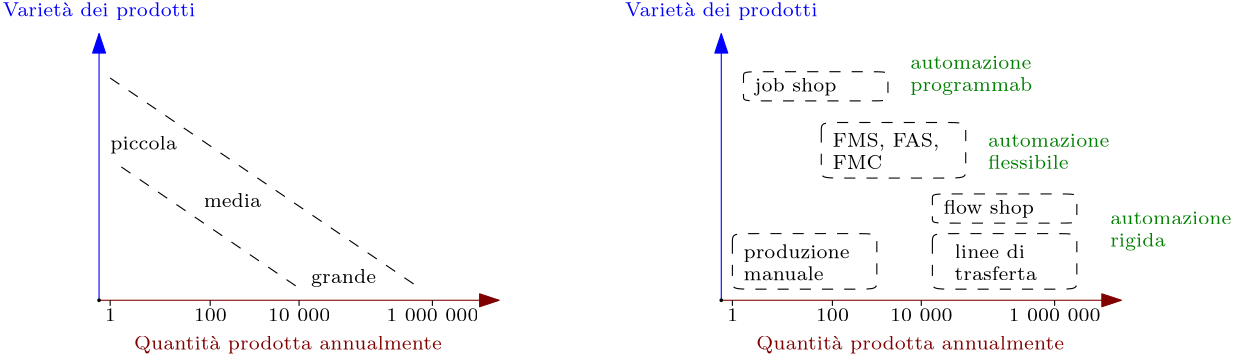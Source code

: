 <?xml version="1.0"?>
<!DOCTYPE ipe SYSTEM "ipe.dtd">
<ipe version="70218" creator="Ipe 7.2.28">
<info created="D:20241010150703" modified="D:20241010151724"/>
<ipestyle name="basic">
<symbol name="arrow/arc(spx)">
<path stroke="sym-stroke" fill="sym-stroke" pen="sym-pen">
0 0 m
-1 0.333 l
-1 -0.333 l
h
</path>
</symbol>
<symbol name="arrow/farc(spx)">
<path stroke="sym-stroke" fill="white" pen="sym-pen">
0 0 m
-1 0.333 l
-1 -0.333 l
h
</path>
</symbol>
<symbol name="arrow/ptarc(spx)">
<path stroke="sym-stroke" fill="sym-stroke" pen="sym-pen">
0 0 m
-1 0.333 l
-0.8 0 l
-1 -0.333 l
h
</path>
</symbol>
<symbol name="arrow/fptarc(spx)">
<path stroke="sym-stroke" fill="white" pen="sym-pen">
0 0 m
-1 0.333 l
-0.8 0 l
-1 -0.333 l
h
</path>
</symbol>
<symbol name="mark/circle(sx)" transformations="translations">
<path fill="sym-stroke">
0.6 0 0 0.6 0 0 e
0.4 0 0 0.4 0 0 e
</path>
</symbol>
<symbol name="mark/disk(sx)" transformations="translations">
<path fill="sym-stroke">
0.6 0 0 0.6 0 0 e
</path>
</symbol>
<symbol name="mark/fdisk(sfx)" transformations="translations">
<group>
<path fill="sym-fill">
0.5 0 0 0.5 0 0 e
</path>
<path fill="sym-stroke" fillrule="eofill">
0.6 0 0 0.6 0 0 e
0.4 0 0 0.4 0 0 e
</path>
</group>
</symbol>
<symbol name="mark/box(sx)" transformations="translations">
<path fill="sym-stroke" fillrule="eofill">
-0.6 -0.6 m
0.6 -0.6 l
0.6 0.6 l
-0.6 0.6 l
h
-0.4 -0.4 m
0.4 -0.4 l
0.4 0.4 l
-0.4 0.4 l
h
</path>
</symbol>
<symbol name="mark/square(sx)" transformations="translations">
<path fill="sym-stroke">
-0.6 -0.6 m
0.6 -0.6 l
0.6 0.6 l
-0.6 0.6 l
h
</path>
</symbol>
<symbol name="mark/fsquare(sfx)" transformations="translations">
<group>
<path fill="sym-fill">
-0.5 -0.5 m
0.5 -0.5 l
0.5 0.5 l
-0.5 0.5 l
h
</path>
<path fill="sym-stroke" fillrule="eofill">
-0.6 -0.6 m
0.6 -0.6 l
0.6 0.6 l
-0.6 0.6 l
h
-0.4 -0.4 m
0.4 -0.4 l
0.4 0.4 l
-0.4 0.4 l
h
</path>
</group>
</symbol>
<symbol name="mark/cross(sx)" transformations="translations">
<group>
<path fill="sym-stroke">
-0.43 -0.57 m
0.57 0.43 l
0.43 0.57 l
-0.57 -0.43 l
h
</path>
<path fill="sym-stroke">
-0.43 0.57 m
0.57 -0.43 l
0.43 -0.57 l
-0.57 0.43 l
h
</path>
</group>
</symbol>
<symbol name="arrow/fnormal(spx)">
<path stroke="sym-stroke" fill="white" pen="sym-pen">
0 0 m
-1 0.333 l
-1 -0.333 l
h
</path>
</symbol>
<symbol name="arrow/pointed(spx)">
<path stroke="sym-stroke" fill="sym-stroke" pen="sym-pen">
0 0 m
-1 0.333 l
-0.8 0 l
-1 -0.333 l
h
</path>
</symbol>
<symbol name="arrow/fpointed(spx)">
<path stroke="sym-stroke" fill="white" pen="sym-pen">
0 0 m
-1 0.333 l
-0.8 0 l
-1 -0.333 l
h
</path>
</symbol>
<symbol name="arrow/linear(spx)">
<path stroke="sym-stroke" pen="sym-pen">
-1 0.333 m
0 0 l
-1 -0.333 l
</path>
</symbol>
<symbol name="arrow/fdouble(spx)">
<path stroke="sym-stroke" fill="white" pen="sym-pen">
0 0 m
-1 0.333 l
-1 -0.333 l
h
-1 0 m
-2 0.333 l
-2 -0.333 l
h
</path>
</symbol>
<symbol name="arrow/double(spx)">
<path stroke="sym-stroke" fill="sym-stroke" pen="sym-pen">
0 0 m
-1 0.333 l
-1 -0.333 l
h
-1 0 m
-2 0.333 l
-2 -0.333 l
h
</path>
</symbol>
<symbol name="arrow/mid-normal(spx)">
<path stroke="sym-stroke" fill="sym-stroke" pen="sym-pen">
0.5 0 m
-0.5 0.333 l
-0.5 -0.333 l
h
</path>
</symbol>
<symbol name="arrow/mid-fnormal(spx)">
<path stroke="sym-stroke" fill="white" pen="sym-pen">
0.5 0 m
-0.5 0.333 l
-0.5 -0.333 l
h
</path>
</symbol>
<symbol name="arrow/mid-pointed(spx)">
<path stroke="sym-stroke" fill="sym-stroke" pen="sym-pen">
0.5 0 m
-0.5 0.333 l
-0.3 0 l
-0.5 -0.333 l
h
</path>
</symbol>
<symbol name="arrow/mid-fpointed(spx)">
<path stroke="sym-stroke" fill="white" pen="sym-pen">
0.5 0 m
-0.5 0.333 l
-0.3 0 l
-0.5 -0.333 l
h
</path>
</symbol>
<symbol name="arrow/mid-double(spx)">
<path stroke="sym-stroke" fill="sym-stroke" pen="sym-pen">
1 0 m
0 0.333 l
0 -0.333 l
h
0 0 m
-1 0.333 l
-1 -0.333 l
h
</path>
</symbol>
<symbol name="arrow/mid-fdouble(spx)">
<path stroke="sym-stroke" fill="white" pen="sym-pen">
1 0 m
0 0.333 l
0 -0.333 l
h
0 0 m
-1 0.333 l
-1 -0.333 l
h
</path>
</symbol>
<anglesize name="22.5 deg" value="22.5"/>
<anglesize name="30 deg" value="30"/>
<anglesize name="45 deg" value="45"/>
<anglesize name="60 deg" value="60"/>
<anglesize name="90 deg" value="90"/>
<arrowsize name="large" value="10"/>
<arrowsize name="small" value="5"/>
<arrowsize name="tiny" value="3"/>
<color name="blue" value="0 0 1"/>
<color name="brown" value="0.647 0.165 0.165"/>
<color name="darkblue" value="0 0 0.545"/>
<color name="darkcyan" value="0 0.545 0.545"/>
<color name="darkgray" value="0.663"/>
<color name="darkgreen" value="0 0.392 0"/>
<color name="darkmagenta" value="0.545 0 0.545"/>
<color name="darkorange" value="1 0.549 0"/>
<color name="darkred" value="0.545 0 0"/>
<color name="gold" value="1 0.843 0"/>
<color name="gray" value="0.745"/>
<color name="green" value="0 1 0"/>
<color name="lightblue" value="0.678 0.847 0.902"/>
<color name="lightcyan" value="0.878 1 1"/>
<color name="lightgray" value="0.827"/>
<color name="lightgreen" value="0.565 0.933 0.565"/>
<color name="lightyellow" value="1 1 0.878"/>
<color name="navy" value="0 0 0.502"/>
<color name="orange" value="1 0.647 0"/>
<color name="pink" value="1 0.753 0.796"/>
<color name="purple" value="0.627 0.125 0.941"/>
<color name="red" value="1 0 0"/>
<color name="seagreen" value="0.18 0.545 0.341"/>
<color name="turquoise" value="0.251 0.878 0.816"/>
<color name="violet" value="0.933 0.51 0.933"/>
<color name="yellow" value="1 1 0"/>
<dashstyle name="dash dot dotted" value="[4 2 1 2 1 2] 0"/>
<dashstyle name="dash dotted" value="[4 2 1 2] 0"/>
<dashstyle name="dashed" value="[4] 0"/>
<dashstyle name="dotted" value="[1 3] 0"/>
<gridsize name="10 pts (~3.5 mm)" value="10"/>
<gridsize name="14 pts (~5 mm)" value="14"/>
<gridsize name="16 pts (~6 mm)" value="16"/>
<gridsize name="20 pts (~7 mm)" value="20"/>
<gridsize name="28 pts (~10 mm)" value="28"/>
<gridsize name="32 pts (~12 mm)" value="32"/>
<gridsize name="4 pts" value="4"/>
<gridsize name="56 pts (~20 mm)" value="56"/>
<gridsize name="8 pts (~3 mm)" value="8"/>
<opacity name="10%" value="0.1"/>
<opacity name="30%" value="0.3"/>
<opacity name="50%" value="0.5"/>
<opacity name="75%" value="0.75"/>
<pen name="fat" value="1.2"/>
<pen name="heavier" value="0.8"/>
<pen name="ultrafat" value="2"/>
<symbolsize name="large" value="5"/>
<symbolsize name="small" value="2"/>
<symbolsize name="tiny" value="1.1"/>
<textsize name="Huge" value="\Huge"/>
<textsize name="LARGE" value="\LARGE"/>
<textsize name="Large" value="\Large"/>
<textsize name="footnote" value="\footnotesize"/>
<textsize name="huge" value="\huge"/>
<textsize name="large" value="\large"/>
<textsize name="script" value="\scriptsize"/>
<textsize name="small" value="\small"/>
<textsize name="tiny" value="\tiny"/>
<textstyle name="center" begin="\begin{center}" end="\end{center}"/>
<textstyle name="item" begin="\begin{itemize}\item{}" end="\end{itemize}"/>
<textstyle name="itemize" begin="\begin{itemize}" end="\end{itemize}"/>
<tiling name="falling" angle="-60" step="4" width="1"/>
<tiling name="rising" angle="30" step="4" width="1"/>
</ipestyle>
<page>
<layer name="alpha"/>
<view layers="alpha" active="alpha"/>
<path layer="alpha" matrix="1 0 0 1 -108 0" stroke="0.502 0 0" arrow="normal/normal">
224 720 m
368 720 l
</path>
<path matrix="1 0 0 1 -108 0" stroke="0 0 1" arrow="normal/normal">
224 720 m
224 816 l
</path>
<text matrix="1 0 0 1 -248 120" pos="364 704" stroke="0 0 1" type="label" width="69.324" height="4.849" depth="1.35" halign="center" valign="center" size="script">Varietà dei prodotti</text>
<text matrix="1 0 0 1 -180 0" transformations="translations" pos="364 704" stroke="0.502 0 0" type="label" width="110.876" height="4.849" depth="1.35" halign="center" valign="center" size="script">Quantità prodotta annualmente</text>
<path matrix="1 0 0 1 -108 0" stroke="0" dash="dashed">
228 800 m
340 724 l
</path>
<path matrix="0.75 0 0 0.75 -47 168" stroke="0" dash="dashed">
228 800 m
316 740 l
</path>
<text matrix="1 0 0 1 -232 72" transformations="translations" pos="364 704" stroke="0" type="label" width="23.938" height="4.849" depth="1.35" halign="center" valign="center" size="script">piccola</text>
<text matrix="1 0 0 1 -200 52" transformations="translations" pos="364 704" stroke="0" type="label" width="20.714" height="4.843" depth="0" halign="center" valign="center" size="script">media</text>
<text matrix="1 0 0 1 -160 24" transformations="translations" pos="364 704" stroke="0" type="label" width="23.398" height="4.849" depth="1.35" halign="center" valign="center" size="script">grande</text>
<path matrix="1 0 0 1 116 0" stroke="0.502 0 0" arrow="normal/normal">
224 720 m
368 720 l
</path>
<path matrix="1 0 0 1 116 0" stroke="0 0 1" arrow="normal/normal">
224 720 m
224 816 l
</path>
<text matrix="1 0 0 1 -24 120" pos="364 704" stroke="0 0 1" type="label" width="69.324" height="4.849" depth="1.35" halign="center" valign="center" size="script">Varietà dei prodotti</text>
<text matrix="1 0 0 1 44 0" transformations="translations" pos="364 704" stroke="0.502 0 0" type="label" width="110.876" height="4.849" depth="1.35" halign="center" valign="center" size="script">Quantità prodotta annualmente</text>
<text matrix="1 0 0 1 -4 -28" transformations="translations" pos="352 768" stroke="0" type="minipage" width="44" height="8.893" depth="3.92" valign="top" size="script">produzione\\ manuale</text>
<text matrix="1 0 0 1 72 -28" transformations="translations" pos="352 768" stroke="0" type="minipage" width="44" height="8.893" depth="3.92" valign="top" size="script">linee di \\ trasferta</text>
<text matrix="1 0 0 1 68 -12" transformations="translations" pos="352 768" stroke="0" type="minipage" width="44" height="5.599" depth="0.6" valign="top" size="script">flow shop</text>
<text matrix="1 0 0 1 28 12" transformations="translations" pos="352 768" stroke="0" type="minipage" width="44" height="8.856" depth="3.88" valign="top" size="script">FMS, FAS, \\ FMC</text>
<text matrix="1 0 0 1 0 32" transformations="translations" pos="352 768" stroke="0" type="minipage" width="44" height="5.599" depth="0.6" valign="top" size="script">job shop</text>
<path matrix="1 0 0 1 -4 -28" stroke="0" dash="dashed" opacity="30%" stroke-opacity="opaque">
348 752
348 772
348 772
400 772
400 772
400 752
400 752
348 752 u
</path>
<path matrix="1 0 0 1 68 -28" stroke="0" dash="dashed">
348 752
348 772
348 772
400 772
400 772
400 752
400 752
348 752 u
</path>
<path matrix="1 0 0 1 28 12" stroke="0" dash="dashed">
348 752
348 772
348 772
400 772
400 772
400 752
400 752
348 752 u
</path>
<path matrix="1 0 0 0.525606 0 396.518" stroke="0" dash="dashed">
348 752
348 772
348 772
400 772
400 772
400 752
400 752
348 752 u
</path>
<path matrix="1 0 0 0.525606 68 352.518" stroke="0" dash="dashed">
348 752
348 772
348 772
400 772
400 772
400 752
400 752
348 752 u
</path>
<text matrix="1 0 0 1 128 -16" transformations="translations" pos="352 768" stroke="0 0.502 0" type="minipage" width="44" height="9.497" depth="4.52" valign="top" size="script">automazione rigida</text>
<text matrix="1 0 0 1 84 12" transformations="translations" pos="352 768" stroke="0 0.502 0" type="minipage" width="44" height="8.821" depth="3.84" valign="top" size="script">automazione flessibile</text>
<text matrix="1 0 0 1 56 40" transformations="translations" pos="352 768" stroke="0 0.502 0" type="minipage" width="44" height="9.497" depth="4.52" valign="top" size="script">automazione \\ programmabile</text>
<path matrix="0.503447 0 0 0.503447 202.787 357.518" stroke="0" opacity="30%" stroke-opacity="opaque">
352 720 m
352 716 l
</path>
<text matrix="1 0 0 1 16 10.6644" transformations="translations" pos="364 704" stroke="0" type="label" width="11.914" height="4.494" depth="0" halign="center" valign="center" size="script">100</text>
<path matrix="0.503447 0 0 0.503447 234.787 357.518" stroke="0" opacity="30%" stroke-opacity="opaque">
352 720 m
352 716 l
</path>
<text matrix="1 0 0 1 48 10.6644" transformations="translations" pos="364 704" stroke="0" type="label" width="22.541" height="4.494" depth="0" halign="center" valign="center" size="script">10 000</text>
<path matrix="0.503447 0 0 0.503447 282.787 357.518" stroke="0" opacity="30%" stroke-opacity="opaque">
352 720 m
352 716 l
</path>
<text matrix="1 0 0 1 96 10.6644" transformations="translations" pos="364 704" stroke="0" type="label" width="33.167" height="4.494" depth="0" halign="center" valign="center" size="script">1 000 000</text>
<path matrix="0.503447 0 0 0.503447 166.787 357.518" stroke="0" opacity="30%" stroke-opacity="opaque">
352 720 m
352 716 l
</path>
<text matrix="1 0 0 1 -20 10.6644" transformations="translations" pos="364 704" stroke="0" type="label" width="3.971" height="4.494" depth="0" halign="center" valign="center" size="script">1</text>
<path matrix="0.503447 0 0 0.503447 -21.213 357.518" stroke="0" opacity="30%" stroke-opacity="opaque">
352 720 m
352 716 l
</path>
<text matrix="1 0 0 1 -208 10.6644" transformations="translations" pos="364 704" stroke="0" type="label" width="11.914" height="4.494" depth="0" halign="center" valign="center" size="script">100</text>
<path matrix="0.503447 0 0 0.503447 10.787 357.518" stroke="0" opacity="30%" stroke-opacity="opaque">
352 720 m
352 716 l
</path>
<text matrix="1 0 0 1 -176 10.6644" transformations="translations" pos="364 704" stroke="0" type="label" width="22.541" height="4.494" depth="0" halign="center" valign="center" size="script">10 000</text>
<path matrix="0.503447 0 0 0.503447 58.787 357.518" stroke="0" opacity="30%" stroke-opacity="opaque">
352 720 m
352 716 l
</path>
<text matrix="1 0 0 1 -128 10.6644" transformations="translations" pos="364 704" stroke="0" type="label" width="33.167" height="4.494" depth="0" halign="center" valign="center" size="script">1 000 000</text>
<path matrix="0.503447 0 0 0.503447 -57.213 357.518" stroke="0" opacity="30%" stroke-opacity="opaque">
352 720 m
352 716 l
</path>
<text matrix="1 0 0 1 -244 10.6644" transformations="translations" pos="364 704" stroke="0" type="label" width="3.971" height="4.494" depth="0" halign="center" valign="center" size="script">1</text>
<use name="mark/disk(sx)" pos="116 720" size="tiny"/>
<use name="mark/disk(sx)" pos="340 720" size="tiny"/>
</page>
</ipe>
